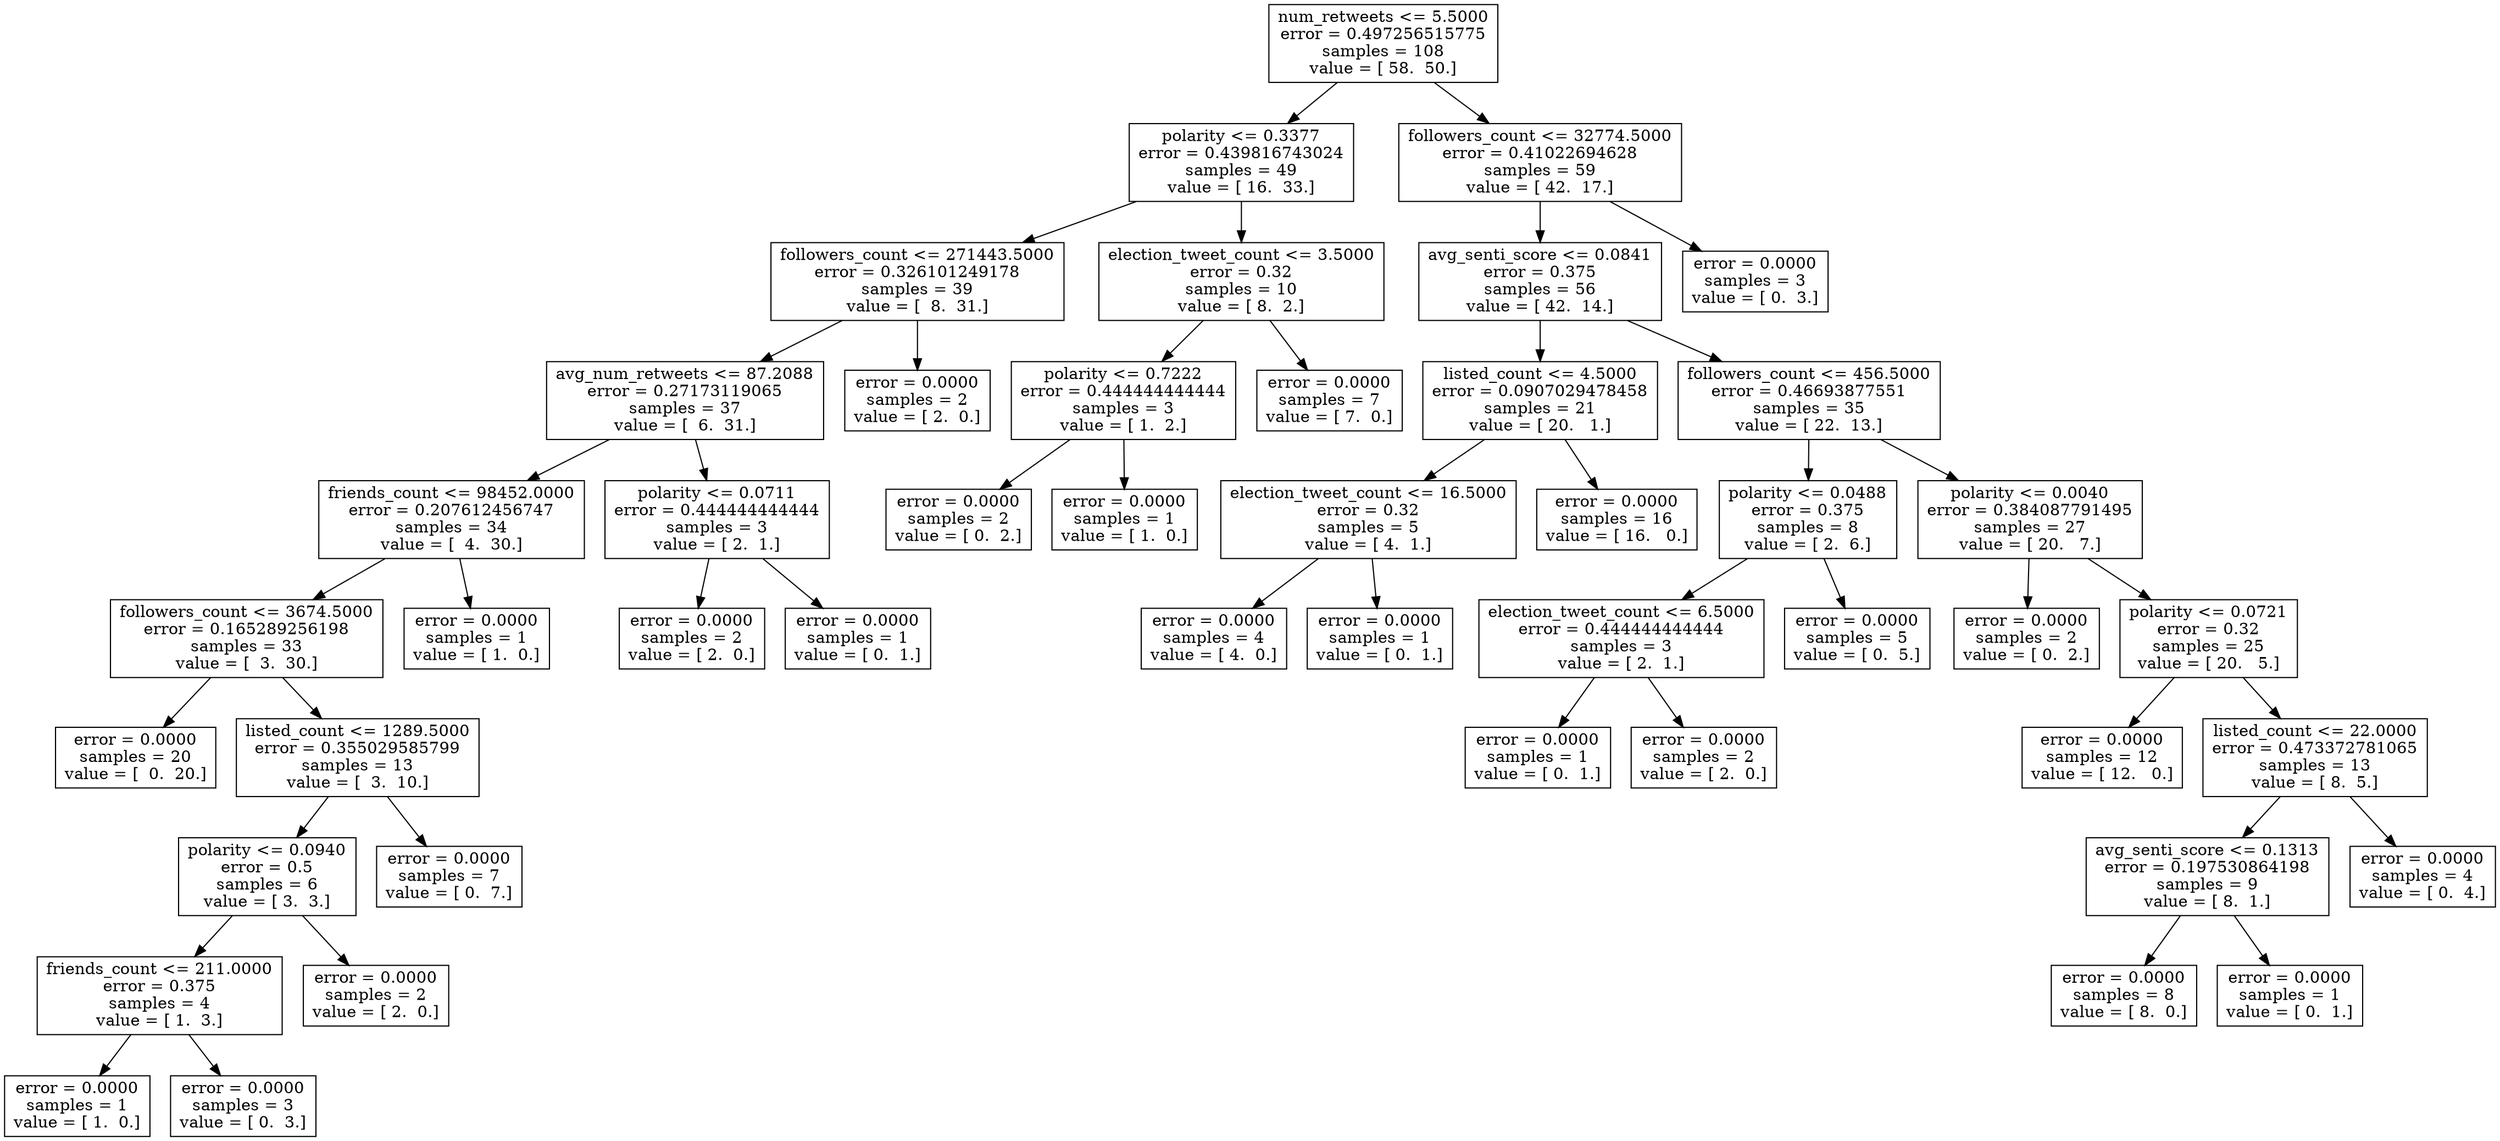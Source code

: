 digraph Tree {
0 [label="num_retweets <= 5.5000\nerror = 0.497256515775\nsamples = 108\nvalue = [ 58.  50.]", shape="box"] ;
1 [label="polarity <= 0.3377\nerror = 0.439816743024\nsamples = 49\nvalue = [ 16.  33.]", shape="box"] ;
0 -> 1 ;
2 [label="followers_count <= 271443.5000\nerror = 0.326101249178\nsamples = 39\nvalue = [  8.  31.]", shape="box"] ;
1 -> 2 ;
3 [label="avg_num_retweets <= 87.2088\nerror = 0.27173119065\nsamples = 37\nvalue = [  6.  31.]", shape="box"] ;
2 -> 3 ;
4 [label="friends_count <= 98452.0000\nerror = 0.207612456747\nsamples = 34\nvalue = [  4.  30.]", shape="box"] ;
3 -> 4 ;
5 [label="followers_count <= 3674.5000\nerror = 0.165289256198\nsamples = 33\nvalue = [  3.  30.]", shape="box"] ;
4 -> 5 ;
6 [label="error = 0.0000\nsamples = 20\nvalue = [  0.  20.]", shape="box"] ;
5 -> 6 ;
7 [label="listed_count <= 1289.5000\nerror = 0.355029585799\nsamples = 13\nvalue = [  3.  10.]", shape="box"] ;
5 -> 7 ;
8 [label="polarity <= 0.0940\nerror = 0.5\nsamples = 6\nvalue = [ 3.  3.]", shape="box"] ;
7 -> 8 ;
9 [label="friends_count <= 211.0000\nerror = 0.375\nsamples = 4\nvalue = [ 1.  3.]", shape="box"] ;
8 -> 9 ;
10 [label="error = 0.0000\nsamples = 1\nvalue = [ 1.  0.]", shape="box"] ;
9 -> 10 ;
11 [label="error = 0.0000\nsamples = 3\nvalue = [ 0.  3.]", shape="box"] ;
9 -> 11 ;
12 [label="error = 0.0000\nsamples = 2\nvalue = [ 2.  0.]", shape="box"] ;
8 -> 12 ;
13 [label="error = 0.0000\nsamples = 7\nvalue = [ 0.  7.]", shape="box"] ;
7 -> 13 ;
14 [label="error = 0.0000\nsamples = 1\nvalue = [ 1.  0.]", shape="box"] ;
4 -> 14 ;
15 [label="polarity <= 0.0711\nerror = 0.444444444444\nsamples = 3\nvalue = [ 2.  1.]", shape="box"] ;
3 -> 15 ;
16 [label="error = 0.0000\nsamples = 2\nvalue = [ 2.  0.]", shape="box"] ;
15 -> 16 ;
17 [label="error = 0.0000\nsamples = 1\nvalue = [ 0.  1.]", shape="box"] ;
15 -> 17 ;
18 [label="error = 0.0000\nsamples = 2\nvalue = [ 2.  0.]", shape="box"] ;
2 -> 18 ;
19 [label="election_tweet_count <= 3.5000\nerror = 0.32\nsamples = 10\nvalue = [ 8.  2.]", shape="box"] ;
1 -> 19 ;
20 [label="polarity <= 0.7222\nerror = 0.444444444444\nsamples = 3\nvalue = [ 1.  2.]", shape="box"] ;
19 -> 20 ;
21 [label="error = 0.0000\nsamples = 2\nvalue = [ 0.  2.]", shape="box"] ;
20 -> 21 ;
22 [label="error = 0.0000\nsamples = 1\nvalue = [ 1.  0.]", shape="box"] ;
20 -> 22 ;
23 [label="error = 0.0000\nsamples = 7\nvalue = [ 7.  0.]", shape="box"] ;
19 -> 23 ;
24 [label="followers_count <= 32774.5000\nerror = 0.41022694628\nsamples = 59\nvalue = [ 42.  17.]", shape="box"] ;
0 -> 24 ;
25 [label="avg_senti_score <= 0.0841\nerror = 0.375\nsamples = 56\nvalue = [ 42.  14.]", shape="box"] ;
24 -> 25 ;
26 [label="listed_count <= 4.5000\nerror = 0.0907029478458\nsamples = 21\nvalue = [ 20.   1.]", shape="box"] ;
25 -> 26 ;
27 [label="election_tweet_count <= 16.5000\nerror = 0.32\nsamples = 5\nvalue = [ 4.  1.]", shape="box"] ;
26 -> 27 ;
28 [label="error = 0.0000\nsamples = 4\nvalue = [ 4.  0.]", shape="box"] ;
27 -> 28 ;
29 [label="error = 0.0000\nsamples = 1\nvalue = [ 0.  1.]", shape="box"] ;
27 -> 29 ;
30 [label="error = 0.0000\nsamples = 16\nvalue = [ 16.   0.]", shape="box"] ;
26 -> 30 ;
31 [label="followers_count <= 456.5000\nerror = 0.46693877551\nsamples = 35\nvalue = [ 22.  13.]", shape="box"] ;
25 -> 31 ;
32 [label="polarity <= 0.0488\nerror = 0.375\nsamples = 8\nvalue = [ 2.  6.]", shape="box"] ;
31 -> 32 ;
33 [label="election_tweet_count <= 6.5000\nerror = 0.444444444444\nsamples = 3\nvalue = [ 2.  1.]", shape="box"] ;
32 -> 33 ;
34 [label="error = 0.0000\nsamples = 1\nvalue = [ 0.  1.]", shape="box"] ;
33 -> 34 ;
35 [label="error = 0.0000\nsamples = 2\nvalue = [ 2.  0.]", shape="box"] ;
33 -> 35 ;
36 [label="error = 0.0000\nsamples = 5\nvalue = [ 0.  5.]", shape="box"] ;
32 -> 36 ;
37 [label="polarity <= 0.0040\nerror = 0.384087791495\nsamples = 27\nvalue = [ 20.   7.]", shape="box"] ;
31 -> 37 ;
38 [label="error = 0.0000\nsamples = 2\nvalue = [ 0.  2.]", shape="box"] ;
37 -> 38 ;
39 [label="polarity <= 0.0721\nerror = 0.32\nsamples = 25\nvalue = [ 20.   5.]", shape="box"] ;
37 -> 39 ;
40 [label="error = 0.0000\nsamples = 12\nvalue = [ 12.   0.]", shape="box"] ;
39 -> 40 ;
41 [label="listed_count <= 22.0000\nerror = 0.473372781065\nsamples = 13\nvalue = [ 8.  5.]", shape="box"] ;
39 -> 41 ;
42 [label="avg_senti_score <= 0.1313\nerror = 0.197530864198\nsamples = 9\nvalue = [ 8.  1.]", shape="box"] ;
41 -> 42 ;
43 [label="error = 0.0000\nsamples = 8\nvalue = [ 8.  0.]", shape="box"] ;
42 -> 43 ;
44 [label="error = 0.0000\nsamples = 1\nvalue = [ 0.  1.]", shape="box"] ;
42 -> 44 ;
45 [label="error = 0.0000\nsamples = 4\nvalue = [ 0.  4.]", shape="box"] ;
41 -> 45 ;
46 [label="error = 0.0000\nsamples = 3\nvalue = [ 0.  3.]", shape="box"] ;
24 -> 46 ;
}